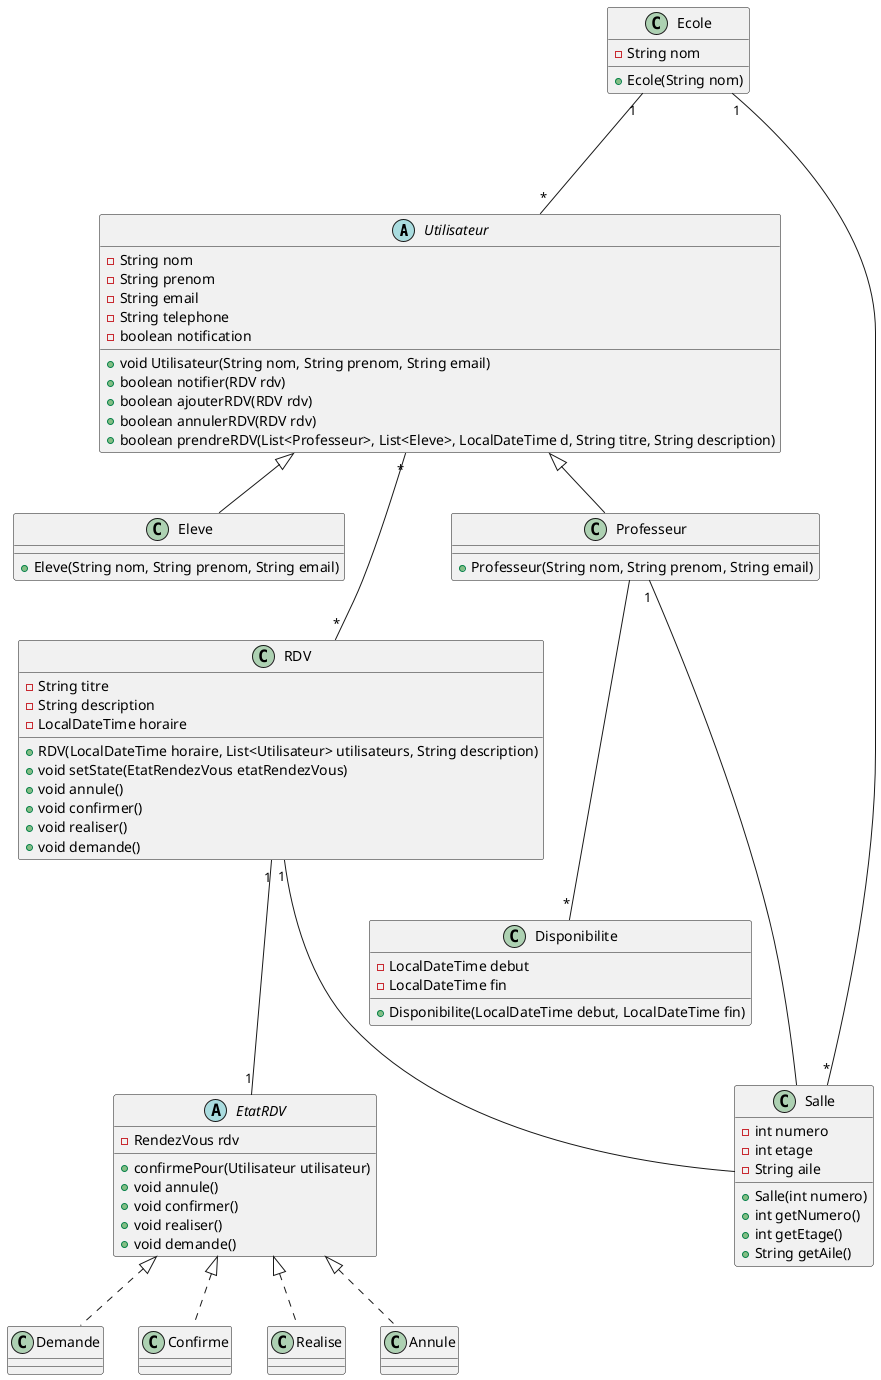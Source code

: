 @startuml Diagramme de classe

abstract class Utilisateur {
    - String nom
    - String prenom
    - String email
    - String telephone
    - boolean notification
    
    + void Utilisateur(String nom, String prenom, String email)
    + boolean notifier(RDV rdv)
    + boolean ajouterRDV(RDV rdv)
    + boolean annulerRDV(RDV rdv)
    + boolean prendreRDV(List<Professeur>, List<Eleve>, LocalDateTime d, String titre, String description)
}

class Professeur {
    + Professeur(String nom, String prenom, String email)
}

class Eleve {
    + Eleve(String nom, String prenom, String email)
}

class Disponibilite {
    - LocalDateTime debut
    - LocalDateTime fin

    + Disponibilite(LocalDateTime debut, LocalDateTime fin)
}

class RDV {
    - String titre
    - String description
    - LocalDateTime horaire
    
    + RDV(LocalDateTime horaire, List<Utilisateur> utilisateurs, String description)
    + void setState(EtatRendezVous etatRendezVous)
    + void annule()
    + void confirmer()
    + void realiser()
    + void demande()
}

abstract class EtatRDV {
    - RendezVous rdv
    + confirmePour(Utilisateur utilisateur)
    + void annule()
    + void confirmer()
    + void realiser()
    + void demande()
}

class Demande {
}

class Confirme {
}

class Realise {
}

class Annule {
}


class Ecole {
    - String nom
    + Ecole(String nom)
}

class Salle {
    - int numero
    - int etage
    - String aile

    + Salle(int numero)
    + int getNumero()
    + int getEtage()
    + String getAile()
}


Utilisateur "*" --- "*" RDV
Ecole "1" --- "*" Utilisateur
Ecole "1" --- "*" Salle


EtatRDV <|.. Confirme
EtatRDV <|.. Annule
EtatRDV <|.. Realise
EtatRDV <|.. Demande

RDV "1" --- "1" EtatRDV
RDV "1" --- Salle
Professeur "1" --- Salle

Utilisateur  <|--  Professeur
Utilisateur  <|--  Eleve
Professeur --- "*" Disponibilite

@enduml